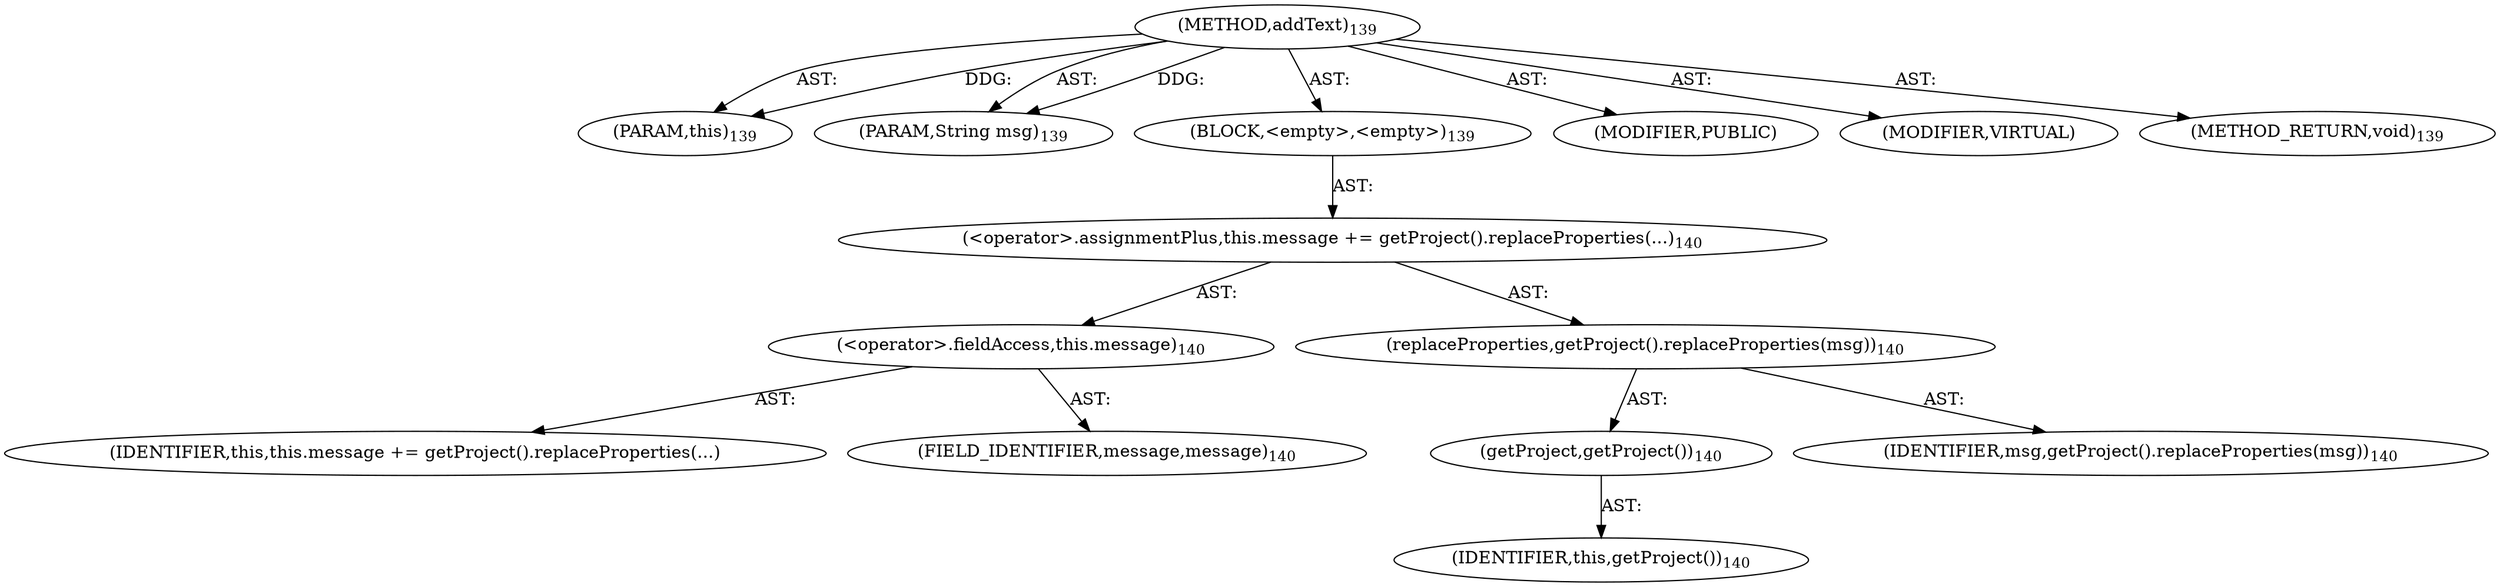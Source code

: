 digraph "addText" {  
"111669149700" [label = <(METHOD,addText)<SUB>139</SUB>> ]
"115964116996" [label = <(PARAM,this)<SUB>139</SUB>> ]
"115964117000" [label = <(PARAM,String msg)<SUB>139</SUB>> ]
"25769803789" [label = <(BLOCK,&lt;empty&gt;,&lt;empty&gt;)<SUB>139</SUB>> ]
"30064771101" [label = <(&lt;operator&gt;.assignmentPlus,this.message += getProject().replaceProperties(...)<SUB>140</SUB>> ]
"30064771102" [label = <(&lt;operator&gt;.fieldAccess,this.message)<SUB>140</SUB>> ]
"68719476762" [label = <(IDENTIFIER,this,this.message += getProject().replaceProperties(...)> ]
"55834574858" [label = <(FIELD_IDENTIFIER,message,message)<SUB>140</SUB>> ]
"30064771103" [label = <(replaceProperties,getProject().replaceProperties(msg))<SUB>140</SUB>> ]
"30064771104" [label = <(getProject,getProject())<SUB>140</SUB>> ]
"68719476741" [label = <(IDENTIFIER,this,getProject())<SUB>140</SUB>> ]
"68719476763" [label = <(IDENTIFIER,msg,getProject().replaceProperties(msg))<SUB>140</SUB>> ]
"133143986188" [label = <(MODIFIER,PUBLIC)> ]
"133143986189" [label = <(MODIFIER,VIRTUAL)> ]
"128849018884" [label = <(METHOD_RETURN,void)<SUB>139</SUB>> ]
  "111669149700" -> "115964116996"  [ label = "AST: "] 
  "111669149700" -> "115964117000"  [ label = "AST: "] 
  "111669149700" -> "25769803789"  [ label = "AST: "] 
  "111669149700" -> "133143986188"  [ label = "AST: "] 
  "111669149700" -> "133143986189"  [ label = "AST: "] 
  "111669149700" -> "128849018884"  [ label = "AST: "] 
  "25769803789" -> "30064771101"  [ label = "AST: "] 
  "30064771101" -> "30064771102"  [ label = "AST: "] 
  "30064771101" -> "30064771103"  [ label = "AST: "] 
  "30064771102" -> "68719476762"  [ label = "AST: "] 
  "30064771102" -> "55834574858"  [ label = "AST: "] 
  "30064771103" -> "30064771104"  [ label = "AST: "] 
  "30064771103" -> "68719476763"  [ label = "AST: "] 
  "30064771104" -> "68719476741"  [ label = "AST: "] 
  "111669149700" -> "115964116996"  [ label = "DDG: "] 
  "111669149700" -> "115964117000"  [ label = "DDG: "] 
}
